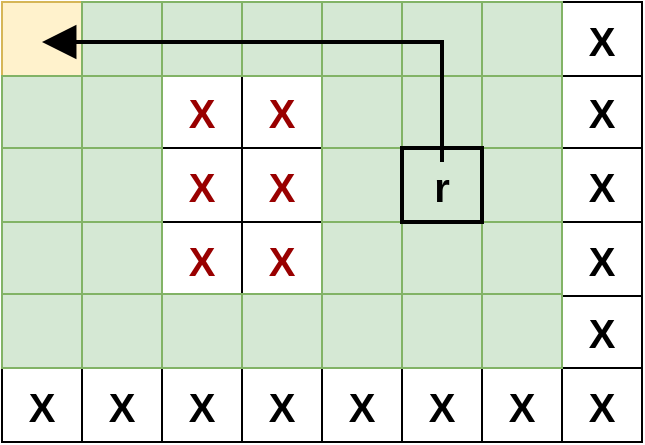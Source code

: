 <mxfile version="14.6.13" type="device"><diagram id="4bUjPhYBL1bc1Y9eAkPL" name="Pagina-1"><mxGraphModel dx="487" dy="282" grid="1" gridSize="10" guides="1" tooltips="1" connect="1" arrows="1" fold="1" page="1" pageScale="1" pageWidth="827" pageHeight="1169" math="0" shadow="0"><root><mxCell id="0"/><mxCell id="1" parent="0"/><mxCell id="dOk6Yb4jo5VdsaK2h5cP-14" value="" style="shape=table;html=1;whiteSpace=wrap;startSize=0;container=1;collapsible=0;childLayout=tableLayout;fontSize=20;fontStyle=1" parent="1" vertex="1"><mxGeometry x="60" y="30" width="320" height="220" as="geometry"/></mxCell><mxCell id="dOk6Yb4jo5VdsaK2h5cP-15" value="" style="shape=partialRectangle;html=1;whiteSpace=wrap;collapsible=0;dropTarget=0;pointerEvents=0;fillColor=none;top=0;left=0;bottom=0;right=0;points=[[0,0.5],[1,0.5]];portConstraint=eastwest;fontSize=20;fontStyle=1" parent="dOk6Yb4jo5VdsaK2h5cP-14" vertex="1"><mxGeometry width="320" height="37" as="geometry"/></mxCell><mxCell id="dOk6Yb4jo5VdsaK2h5cP-16" value="r" style="shape=partialRectangle;html=1;whiteSpace=wrap;connectable=0;overflow=hidden;fillColor=none;top=0;left=0;bottom=0;right=0;fontSize=20;fontStyle=1" parent="dOk6Yb4jo5VdsaK2h5cP-15" vertex="1"><mxGeometry width="40" height="37" as="geometry"/></mxCell><mxCell id="dOk6Yb4jo5VdsaK2h5cP-17" value="" style="shape=partialRectangle;html=1;whiteSpace=wrap;connectable=0;overflow=hidden;fillColor=none;top=0;left=0;bottom=0;right=0;fontSize=20;fontStyle=0" parent="dOk6Yb4jo5VdsaK2h5cP-15" vertex="1"><mxGeometry x="40" width="40" height="37" as="geometry"/></mxCell><mxCell id="dOk6Yb4jo5VdsaK2h5cP-18" value="" style="shape=partialRectangle;html=1;whiteSpace=wrap;connectable=0;overflow=hidden;fillColor=none;top=0;left=0;bottom=0;right=0;fontSize=20;fontStyle=0" parent="dOk6Yb4jo5VdsaK2h5cP-15" vertex="1"><mxGeometry x="80" width="40" height="37" as="geometry"/></mxCell><mxCell id="dOk6Yb4jo5VdsaK2h5cP-19" value="" style="shape=partialRectangle;html=1;whiteSpace=wrap;connectable=0;overflow=hidden;fillColor=none;top=0;left=0;bottom=0;right=0;fontSize=20;fontStyle=0" parent="dOk6Yb4jo5VdsaK2h5cP-15" vertex="1"><mxGeometry x="120" width="40" height="37" as="geometry"/></mxCell><mxCell id="dOk6Yb4jo5VdsaK2h5cP-20" value="" style="shape=partialRectangle;html=1;whiteSpace=wrap;connectable=0;overflow=hidden;fillColor=none;top=0;left=0;bottom=0;right=0;fontSize=20;fontStyle=0" parent="dOk6Yb4jo5VdsaK2h5cP-15" vertex="1"><mxGeometry x="160" width="40" height="37" as="geometry"/></mxCell><mxCell id="dOk6Yb4jo5VdsaK2h5cP-21" value="" style="shape=partialRectangle;html=1;whiteSpace=wrap;connectable=0;overflow=hidden;fillColor=none;top=0;left=0;bottom=0;right=0;fontSize=20;fontStyle=0" parent="dOk6Yb4jo5VdsaK2h5cP-15" vertex="1"><mxGeometry x="200" width="40" height="37" as="geometry"/></mxCell><mxCell id="dOk6Yb4jo5VdsaK2h5cP-22" value="" style="shape=partialRectangle;html=1;whiteSpace=wrap;connectable=0;overflow=hidden;fillColor=none;top=0;left=0;bottom=0;right=0;fontSize=20;fontStyle=0;labelBackgroundColor=#ffffff;" parent="dOk6Yb4jo5VdsaK2h5cP-15" vertex="1"><mxGeometry x="240" width="40" height="37" as="geometry"/></mxCell><mxCell id="dOk6Yb4jo5VdsaK2h5cP-23" value="&lt;font style=&quot;font-size: 20px;&quot;&gt;&lt;span style=&quot;font-size: 20px;&quot;&gt;X&lt;/span&gt;&lt;/font&gt;" style="shape=partialRectangle;html=1;whiteSpace=wrap;connectable=0;overflow=hidden;fillColor=none;top=0;left=0;bottom=0;right=0;fontSize=20;fontStyle=1" parent="dOk6Yb4jo5VdsaK2h5cP-15" vertex="1"><mxGeometry x="280" width="40" height="37" as="geometry"/></mxCell><mxCell id="dOk6Yb4jo5VdsaK2h5cP-24" value="" style="shape=partialRectangle;html=1;whiteSpace=wrap;collapsible=0;dropTarget=0;pointerEvents=0;fillColor=none;top=0;left=0;bottom=0;right=0;points=[[0,0.5],[1,0.5]];portConstraint=eastwest;fontSize=20;fontStyle=1" parent="dOk6Yb4jo5VdsaK2h5cP-14" vertex="1"><mxGeometry y="37" width="320" height="36" as="geometry"/></mxCell><mxCell id="dOk6Yb4jo5VdsaK2h5cP-25" value="" style="shape=partialRectangle;html=1;whiteSpace=wrap;connectable=0;overflow=hidden;fillColor=none;top=0;left=0;bottom=0;right=0;fontSize=20;fontStyle=0" parent="dOk6Yb4jo5VdsaK2h5cP-24" vertex="1"><mxGeometry width="40" height="36" as="geometry"/></mxCell><mxCell id="dOk6Yb4jo5VdsaK2h5cP-26" value="" style="shape=partialRectangle;html=1;whiteSpace=wrap;connectable=0;overflow=hidden;fillColor=none;top=0;left=0;bottom=0;right=0;fontSize=20;fontStyle=0" parent="dOk6Yb4jo5VdsaK2h5cP-24" vertex="1"><mxGeometry x="40" width="40" height="36" as="geometry"/></mxCell><mxCell id="dOk6Yb4jo5VdsaK2h5cP-27" value="X" style="shape=partialRectangle;html=1;whiteSpace=wrap;connectable=0;overflow=hidden;fillColor=none;top=0;left=0;bottom=0;right=0;fontSize=20;fontStyle=1;fontColor=#990000;labelBackgroundColor=#ffffff;" parent="dOk6Yb4jo5VdsaK2h5cP-24" vertex="1"><mxGeometry x="80" width="40" height="36" as="geometry"/></mxCell><mxCell id="dOk6Yb4jo5VdsaK2h5cP-28" value="X" style="shape=partialRectangle;html=1;whiteSpace=wrap;connectable=0;overflow=hidden;fillColor=none;top=0;left=0;bottom=0;right=0;fontSize=20;fontStyle=1;fontColor=#990000;" parent="dOk6Yb4jo5VdsaK2h5cP-24" vertex="1"><mxGeometry x="120" width="40" height="36" as="geometry"/></mxCell><mxCell id="dOk6Yb4jo5VdsaK2h5cP-29" value="" style="shape=partialRectangle;html=1;whiteSpace=wrap;connectable=0;overflow=hidden;fillColor=none;top=0;left=0;bottom=0;right=0;fontSize=20;fontStyle=0" parent="dOk6Yb4jo5VdsaK2h5cP-24" vertex="1"><mxGeometry x="160" width="40" height="36" as="geometry"/></mxCell><mxCell id="dOk6Yb4jo5VdsaK2h5cP-30" value="" style="shape=partialRectangle;html=1;whiteSpace=wrap;connectable=0;overflow=hidden;fillColor=none;top=0;left=0;bottom=0;right=0;fontSize=20;fontStyle=0" parent="dOk6Yb4jo5VdsaK2h5cP-24" vertex="1"><mxGeometry x="200" width="40" height="36" as="geometry"/></mxCell><mxCell id="dOk6Yb4jo5VdsaK2h5cP-31" value="" style="shape=partialRectangle;html=1;whiteSpace=wrap;connectable=0;overflow=hidden;fillColor=none;top=0;left=0;bottom=0;right=0;fontSize=20;fontStyle=0" parent="dOk6Yb4jo5VdsaK2h5cP-24" vertex="1"><mxGeometry x="240" width="40" height="36" as="geometry"/></mxCell><mxCell id="dOk6Yb4jo5VdsaK2h5cP-32" value="X" style="shape=partialRectangle;html=1;whiteSpace=wrap;connectable=0;overflow=hidden;fillColor=none;top=0;left=0;bottom=0;right=0;fontSize=20;fontStyle=1" parent="dOk6Yb4jo5VdsaK2h5cP-24" vertex="1"><mxGeometry x="280" width="40" height="36" as="geometry"/></mxCell><mxCell id="dOk6Yb4jo5VdsaK2h5cP-33" value="" style="shape=partialRectangle;html=1;whiteSpace=wrap;collapsible=0;dropTarget=0;pointerEvents=0;fillColor=none;top=0;left=0;bottom=0;right=0;points=[[0,0.5],[1,0.5]];portConstraint=eastwest;fontSize=20;fontStyle=1" parent="dOk6Yb4jo5VdsaK2h5cP-14" vertex="1"><mxGeometry y="73" width="320" height="37" as="geometry"/></mxCell><mxCell id="dOk6Yb4jo5VdsaK2h5cP-34" value="" style="shape=partialRectangle;html=1;whiteSpace=wrap;connectable=0;overflow=hidden;fillColor=none;top=0;left=0;bottom=0;right=0;fontSize=20;fontStyle=0" parent="dOk6Yb4jo5VdsaK2h5cP-33" vertex="1"><mxGeometry width="40" height="37" as="geometry"/></mxCell><mxCell id="dOk6Yb4jo5VdsaK2h5cP-35" value="" style="shape=partialRectangle;html=1;whiteSpace=wrap;connectable=0;overflow=hidden;fillColor=none;top=0;left=0;bottom=0;right=0;fontSize=20;fontStyle=0" parent="dOk6Yb4jo5VdsaK2h5cP-33" vertex="1"><mxGeometry x="40" width="40" height="37" as="geometry"/></mxCell><mxCell id="dOk6Yb4jo5VdsaK2h5cP-36" value="X" style="shape=partialRectangle;html=1;whiteSpace=wrap;connectable=0;overflow=hidden;fillColor=none;top=0;left=0;bottom=0;right=0;fontSize=20;fontStyle=1;fontColor=#990000;" parent="dOk6Yb4jo5VdsaK2h5cP-33" vertex="1"><mxGeometry x="80" width="40" height="37" as="geometry"/></mxCell><mxCell id="dOk6Yb4jo5VdsaK2h5cP-37" value="X" style="shape=partialRectangle;html=1;whiteSpace=wrap;connectable=0;overflow=hidden;fillColor=none;top=0;left=0;bottom=0;right=0;fontSize=20;fontStyle=1;fontColor=#990000;" parent="dOk6Yb4jo5VdsaK2h5cP-33" vertex="1"><mxGeometry x="120" width="40" height="37" as="geometry"/></mxCell><mxCell id="dOk6Yb4jo5VdsaK2h5cP-38" value="" style="shape=partialRectangle;html=1;whiteSpace=wrap;connectable=0;overflow=hidden;fillColor=none;top=0;left=0;bottom=0;right=0;fontSize=20;fontStyle=0" parent="dOk6Yb4jo5VdsaK2h5cP-33" vertex="1"><mxGeometry x="160" width="40" height="37" as="geometry"/></mxCell><mxCell id="dOk6Yb4jo5VdsaK2h5cP-39" value="" style="shape=partialRectangle;html=1;whiteSpace=wrap;connectable=0;overflow=hidden;fillColor=none;top=0;left=0;bottom=0;right=0;fontSize=20;fontStyle=0" parent="dOk6Yb4jo5VdsaK2h5cP-33" vertex="1"><mxGeometry x="200" width="40" height="37" as="geometry"/></mxCell><mxCell id="dOk6Yb4jo5VdsaK2h5cP-40" value="" style="shape=partialRectangle;html=1;whiteSpace=wrap;connectable=0;overflow=hidden;fillColor=none;top=0;left=0;bottom=0;right=0;fontSize=20;fontStyle=0" parent="dOk6Yb4jo5VdsaK2h5cP-33" vertex="1"><mxGeometry x="240" width="40" height="37" as="geometry"/></mxCell><mxCell id="dOk6Yb4jo5VdsaK2h5cP-41" value="X" style="shape=partialRectangle;html=1;whiteSpace=wrap;connectable=0;overflow=hidden;fillColor=none;top=0;left=0;bottom=0;right=0;fontSize=20;fontStyle=1" parent="dOk6Yb4jo5VdsaK2h5cP-33" vertex="1"><mxGeometry x="280" width="40" height="37" as="geometry"/></mxCell><mxCell id="dOk6Yb4jo5VdsaK2h5cP-42" value="" style="shape=partialRectangle;html=1;whiteSpace=wrap;collapsible=0;dropTarget=0;pointerEvents=0;fillColor=none;top=0;left=0;bottom=0;right=0;points=[[0,0.5],[1,0.5]];portConstraint=eastwest;fontSize=20;fontStyle=1" parent="dOk6Yb4jo5VdsaK2h5cP-14" vertex="1"><mxGeometry y="110" width="320" height="37" as="geometry"/></mxCell><mxCell id="dOk6Yb4jo5VdsaK2h5cP-43" value="" style="shape=partialRectangle;html=1;whiteSpace=wrap;connectable=0;overflow=hidden;fillColor=none;top=0;left=0;bottom=0;right=0;fontSize=20;fontStyle=0" parent="dOk6Yb4jo5VdsaK2h5cP-42" vertex="1"><mxGeometry width="40" height="37" as="geometry"/></mxCell><mxCell id="dOk6Yb4jo5VdsaK2h5cP-44" value="" style="shape=partialRectangle;html=1;whiteSpace=wrap;connectable=0;overflow=hidden;fillColor=none;top=0;left=0;bottom=0;right=0;fontSize=20;fontStyle=0" parent="dOk6Yb4jo5VdsaK2h5cP-42" vertex="1"><mxGeometry x="40" width="40" height="37" as="geometry"/></mxCell><mxCell id="dOk6Yb4jo5VdsaK2h5cP-45" value="X" style="shape=partialRectangle;html=1;whiteSpace=wrap;connectable=0;overflow=hidden;fillColor=none;top=0;left=0;bottom=0;right=0;fontSize=20;fontStyle=1;fontColor=#990000;" parent="dOk6Yb4jo5VdsaK2h5cP-42" vertex="1"><mxGeometry x="80" width="40" height="37" as="geometry"/></mxCell><mxCell id="dOk6Yb4jo5VdsaK2h5cP-46" value="X" style="shape=partialRectangle;html=1;whiteSpace=wrap;connectable=0;overflow=hidden;fillColor=none;top=0;left=0;bottom=0;right=0;fontSize=20;fontStyle=1;fontColor=#990000;" parent="dOk6Yb4jo5VdsaK2h5cP-42" vertex="1"><mxGeometry x="120" width="40" height="37" as="geometry"/></mxCell><mxCell id="dOk6Yb4jo5VdsaK2h5cP-47" value="" style="shape=partialRectangle;html=1;whiteSpace=wrap;connectable=0;overflow=hidden;fillColor=none;top=0;left=0;bottom=0;right=0;fontSize=20;fontStyle=0" parent="dOk6Yb4jo5VdsaK2h5cP-42" vertex="1"><mxGeometry x="160" width="40" height="37" as="geometry"/></mxCell><mxCell id="dOk6Yb4jo5VdsaK2h5cP-48" value="" style="shape=partialRectangle;html=1;whiteSpace=wrap;connectable=0;overflow=hidden;fillColor=none;top=0;left=0;bottom=0;right=0;fontSize=20;fontStyle=0" parent="dOk6Yb4jo5VdsaK2h5cP-42" vertex="1"><mxGeometry x="200" width="40" height="37" as="geometry"/></mxCell><mxCell id="dOk6Yb4jo5VdsaK2h5cP-49" value="" style="shape=partialRectangle;html=1;whiteSpace=wrap;connectable=0;overflow=hidden;fillColor=none;top=0;left=0;bottom=0;right=0;fontSize=20;fontStyle=0" parent="dOk6Yb4jo5VdsaK2h5cP-42" vertex="1"><mxGeometry x="240" width="40" height="37" as="geometry"/></mxCell><mxCell id="dOk6Yb4jo5VdsaK2h5cP-50" value="X" style="shape=partialRectangle;html=1;whiteSpace=wrap;connectable=0;overflow=hidden;fillColor=none;top=0;left=0;bottom=0;right=0;fontSize=20;fontStyle=1" parent="dOk6Yb4jo5VdsaK2h5cP-42" vertex="1"><mxGeometry x="280" width="40" height="37" as="geometry"/></mxCell><mxCell id="dOk6Yb4jo5VdsaK2h5cP-51" value="" style="shape=partialRectangle;html=1;whiteSpace=wrap;collapsible=0;dropTarget=0;pointerEvents=0;fillColor=none;top=0;left=0;bottom=0;right=0;points=[[0,0.5],[1,0.5]];portConstraint=eastwest;fontSize=20;fontStyle=1" parent="dOk6Yb4jo5VdsaK2h5cP-14" vertex="1"><mxGeometry y="147" width="320" height="36" as="geometry"/></mxCell><mxCell id="dOk6Yb4jo5VdsaK2h5cP-52" value="" style="shape=partialRectangle;html=1;whiteSpace=wrap;connectable=0;overflow=hidden;fillColor=none;top=0;left=0;bottom=0;right=0;fontSize=20;fontStyle=0" parent="dOk6Yb4jo5VdsaK2h5cP-51" vertex="1"><mxGeometry width="40" height="36" as="geometry"/></mxCell><mxCell id="dOk6Yb4jo5VdsaK2h5cP-53" value="" style="shape=partialRectangle;html=1;whiteSpace=wrap;connectable=0;overflow=hidden;fillColor=none;top=0;left=0;bottom=0;right=0;fontSize=20;fontStyle=0" parent="dOk6Yb4jo5VdsaK2h5cP-51" vertex="1"><mxGeometry x="40" width="40" height="36" as="geometry"/></mxCell><mxCell id="dOk6Yb4jo5VdsaK2h5cP-54" value="" style="shape=partialRectangle;html=1;whiteSpace=wrap;connectable=0;overflow=hidden;fillColor=none;top=0;left=0;bottom=0;right=0;fontSize=20;fontStyle=0" parent="dOk6Yb4jo5VdsaK2h5cP-51" vertex="1"><mxGeometry x="80" width="40" height="36" as="geometry"/></mxCell><mxCell id="dOk6Yb4jo5VdsaK2h5cP-55" value="" style="shape=partialRectangle;html=1;whiteSpace=wrap;connectable=0;overflow=hidden;fillColor=none;top=0;left=0;bottom=0;right=0;fontSize=20;fontStyle=0" parent="dOk6Yb4jo5VdsaK2h5cP-51" vertex="1"><mxGeometry x="120" width="40" height="36" as="geometry"/></mxCell><mxCell id="dOk6Yb4jo5VdsaK2h5cP-56" value="" style="shape=partialRectangle;html=1;whiteSpace=wrap;connectable=0;overflow=hidden;fillColor=none;top=0;left=0;bottom=0;right=0;fontSize=20;fontStyle=0" parent="dOk6Yb4jo5VdsaK2h5cP-51" vertex="1"><mxGeometry x="160" width="40" height="36" as="geometry"/></mxCell><mxCell id="dOk6Yb4jo5VdsaK2h5cP-57" value="" style="shape=partialRectangle;html=1;whiteSpace=wrap;connectable=0;overflow=hidden;fillColor=none;top=0;left=0;bottom=0;right=0;fontSize=20;fontStyle=0" parent="dOk6Yb4jo5VdsaK2h5cP-51" vertex="1"><mxGeometry x="200" width="40" height="36" as="geometry"/></mxCell><mxCell id="dOk6Yb4jo5VdsaK2h5cP-58" value="" style="shape=partialRectangle;html=1;whiteSpace=wrap;connectable=0;overflow=hidden;fillColor=none;top=0;left=0;bottom=0;right=0;fontSize=20;fontStyle=0" parent="dOk6Yb4jo5VdsaK2h5cP-51" vertex="1"><mxGeometry x="240" width="40" height="36" as="geometry"/></mxCell><mxCell id="dOk6Yb4jo5VdsaK2h5cP-59" value="X" style="shape=partialRectangle;html=1;whiteSpace=wrap;connectable=0;overflow=hidden;fillColor=none;top=0;left=0;bottom=0;right=0;fontSize=20;fontStyle=1" parent="dOk6Yb4jo5VdsaK2h5cP-51" vertex="1"><mxGeometry x="280" width="40" height="36" as="geometry"/></mxCell><mxCell id="dOk6Yb4jo5VdsaK2h5cP-60" value="" style="shape=partialRectangle;html=1;whiteSpace=wrap;collapsible=0;dropTarget=0;pointerEvents=0;fillColor=none;top=0;left=0;bottom=0;right=0;points=[[0,0.5],[1,0.5]];portConstraint=eastwest;fontSize=20;fontStyle=1" parent="dOk6Yb4jo5VdsaK2h5cP-14" vertex="1"><mxGeometry y="183" width="320" height="37" as="geometry"/></mxCell><mxCell id="dOk6Yb4jo5VdsaK2h5cP-61" value="X" style="shape=partialRectangle;html=1;whiteSpace=wrap;connectable=0;overflow=hidden;fillColor=none;top=0;left=0;bottom=0;right=0;fontSize=20;fontStyle=1" parent="dOk6Yb4jo5VdsaK2h5cP-60" vertex="1"><mxGeometry width="40" height="37" as="geometry"/></mxCell><mxCell id="dOk6Yb4jo5VdsaK2h5cP-62" value="X" style="shape=partialRectangle;html=1;whiteSpace=wrap;connectable=0;overflow=hidden;fillColor=none;top=0;left=0;bottom=0;right=0;fontSize=20;fontStyle=1" parent="dOk6Yb4jo5VdsaK2h5cP-60" vertex="1"><mxGeometry x="40" width="40" height="37" as="geometry"/></mxCell><mxCell id="dOk6Yb4jo5VdsaK2h5cP-63" value="X" style="shape=partialRectangle;html=1;whiteSpace=wrap;connectable=0;overflow=hidden;fillColor=none;top=0;left=0;bottom=0;right=0;fontSize=20;fontStyle=1" parent="dOk6Yb4jo5VdsaK2h5cP-60" vertex="1"><mxGeometry x="80" width="40" height="37" as="geometry"/></mxCell><mxCell id="dOk6Yb4jo5VdsaK2h5cP-64" value="X" style="shape=partialRectangle;html=1;whiteSpace=wrap;connectable=0;overflow=hidden;fillColor=none;top=0;left=0;bottom=0;right=0;fontSize=20;fontStyle=1" parent="dOk6Yb4jo5VdsaK2h5cP-60" vertex="1"><mxGeometry x="120" width="40" height="37" as="geometry"/></mxCell><mxCell id="dOk6Yb4jo5VdsaK2h5cP-65" value="X" style="shape=partialRectangle;html=1;whiteSpace=wrap;connectable=0;overflow=hidden;fillColor=none;top=0;left=0;bottom=0;right=0;fontSize=20;fontStyle=1" parent="dOk6Yb4jo5VdsaK2h5cP-60" vertex="1"><mxGeometry x="160" width="40" height="37" as="geometry"/></mxCell><mxCell id="dOk6Yb4jo5VdsaK2h5cP-66" value="X" style="shape=partialRectangle;html=1;whiteSpace=wrap;connectable=0;overflow=hidden;fillColor=none;top=0;left=0;bottom=0;right=0;fontSize=20;fontStyle=1" parent="dOk6Yb4jo5VdsaK2h5cP-60" vertex="1"><mxGeometry x="200" width="40" height="37" as="geometry"/></mxCell><mxCell id="dOk6Yb4jo5VdsaK2h5cP-67" value="X" style="shape=partialRectangle;html=1;whiteSpace=wrap;connectable=0;overflow=hidden;fillColor=none;top=0;left=0;bottom=0;right=0;fontSize=20;fontStyle=1" parent="dOk6Yb4jo5VdsaK2h5cP-60" vertex="1"><mxGeometry x="240" width="40" height="37" as="geometry"/></mxCell><mxCell id="dOk6Yb4jo5VdsaK2h5cP-68" value="X" style="shape=partialRectangle;html=1;whiteSpace=wrap;connectable=0;overflow=hidden;fillColor=none;top=0;left=0;bottom=0;right=0;fontSize=20;fontStyle=1" parent="dOk6Yb4jo5VdsaK2h5cP-60" vertex="1"><mxGeometry x="280" width="40" height="37" as="geometry"/></mxCell><mxCell id="0n_MGTAHzKU3WrxGf3za-1" value="" style="rounded=0;whiteSpace=wrap;html=1;labelBackgroundColor=none;fontSize=20;fillColor=#fff2cc;strokeColor=#d6b656;fontStyle=1" parent="1" vertex="1"><mxGeometry x="60" y="30" width="40" height="37" as="geometry"/></mxCell><mxCell id="r-FBQD-wVExblQh5IfdU-1" value="" style="rounded=0;whiteSpace=wrap;html=1;labelBackgroundColor=none;fontSize=20;fillColor=#d5e8d4;strokeColor=#82b366;fontStyle=1" parent="1" vertex="1"><mxGeometry x="60" y="67" width="40" height="37" as="geometry"/></mxCell><mxCell id="r-FBQD-wVExblQh5IfdU-2" value="" style="rounded=0;whiteSpace=wrap;html=1;labelBackgroundColor=none;fontSize=20;fillColor=#d5e8d4;strokeColor=#82b366;fontStyle=1" parent="1" vertex="1"><mxGeometry x="60" y="103" width="40" height="37" as="geometry"/></mxCell><mxCell id="r-FBQD-wVExblQh5IfdU-3" value="" style="rounded=0;whiteSpace=wrap;html=1;labelBackgroundColor=none;fontSize=20;fillColor=#d5e8d4;strokeColor=#82b366;fontStyle=1" parent="1" vertex="1"><mxGeometry x="60" y="140" width="40" height="37" as="geometry"/></mxCell><mxCell id="r-FBQD-wVExblQh5IfdU-4" value="" style="rounded=0;whiteSpace=wrap;html=1;labelBackgroundColor=none;fontSize=20;fillColor=#d5e8d4;strokeColor=#82b366;fontStyle=1" parent="1" vertex="1"><mxGeometry x="60" y="176" width="40" height="37" as="geometry"/></mxCell><mxCell id="r-FBQD-wVExblQh5IfdU-5" value="" style="shape=partialRectangle;html=1;whiteSpace=wrap;connectable=0;overflow=hidden;fillColor=none;top=0;left=0;bottom=0;right=0;fontSize=20;fontStyle=0" parent="1" vertex="1"><mxGeometry x="100" y="67" width="40" height="36" as="geometry"/></mxCell><mxCell id="r-FBQD-wVExblQh5IfdU-6" value="" style="shape=partialRectangle;html=1;whiteSpace=wrap;connectable=0;overflow=hidden;fillColor=none;top=0;left=0;bottom=0;right=0;fontSize=20;fontStyle=0" parent="1" vertex="1"><mxGeometry x="100" y="103" width="40" height="37" as="geometry"/></mxCell><mxCell id="r-FBQD-wVExblQh5IfdU-7" value="" style="shape=partialRectangle;html=1;whiteSpace=wrap;connectable=0;overflow=hidden;fillColor=none;top=0;left=0;bottom=0;right=0;fontSize=20;fontStyle=0" parent="1" vertex="1"><mxGeometry x="100" y="140" width="40" height="37" as="geometry"/></mxCell><mxCell id="r-FBQD-wVExblQh5IfdU-8" value="" style="shape=partialRectangle;html=1;whiteSpace=wrap;connectable=0;overflow=hidden;fillColor=none;top=0;left=0;bottom=0;right=0;fontSize=20;fontStyle=0" parent="1" vertex="1"><mxGeometry x="100" y="177" width="40" height="36" as="geometry"/></mxCell><mxCell id="r-FBQD-wVExblQh5IfdU-9" value="" style="rounded=0;whiteSpace=wrap;html=1;labelBackgroundColor=none;fontSize=20;fillColor=#d5e8d4;strokeColor=#82b366;fontStyle=1" parent="1" vertex="1"><mxGeometry x="100" y="67" width="40" height="37" as="geometry"/></mxCell><mxCell id="r-FBQD-wVExblQh5IfdU-10" value="" style="rounded=0;whiteSpace=wrap;html=1;labelBackgroundColor=none;fontSize=20;fillColor=#d5e8d4;strokeColor=#82b366;fontStyle=1" parent="1" vertex="1"><mxGeometry x="100" y="103" width="40" height="37" as="geometry"/></mxCell><mxCell id="r-FBQD-wVExblQh5IfdU-11" value="" style="rounded=0;whiteSpace=wrap;html=1;labelBackgroundColor=none;fontSize=20;fillColor=#d5e8d4;strokeColor=#82b366;fontStyle=1" parent="1" vertex="1"><mxGeometry x="100" y="140" width="40" height="37" as="geometry"/></mxCell><mxCell id="r-FBQD-wVExblQh5IfdU-12" value="" style="rounded=0;whiteSpace=wrap;html=1;labelBackgroundColor=none;fontSize=20;fillColor=#d5e8d4;strokeColor=#82b366;fontStyle=1" parent="1" vertex="1"><mxGeometry x="100" y="176" width="40" height="37" as="geometry"/></mxCell><mxCell id="r-FBQD-wVExblQh5IfdU-22" value="" style="shape=partialRectangle;html=1;whiteSpace=wrap;connectable=0;overflow=hidden;fillColor=none;top=0;left=0;bottom=0;right=0;fontSize=20;fontStyle=0" parent="1" vertex="1"><mxGeometry x="220" y="67" width="40" height="36" as="geometry"/></mxCell><mxCell id="r-FBQD-wVExblQh5IfdU-23" value="" style="shape=partialRectangle;html=1;whiteSpace=wrap;connectable=0;overflow=hidden;fillColor=none;top=0;left=0;bottom=0;right=0;fontSize=20;fontStyle=0" parent="1" vertex="1"><mxGeometry x="220" y="103" width="40" height="37" as="geometry"/></mxCell><mxCell id="r-FBQD-wVExblQh5IfdU-24" value="" style="shape=partialRectangle;html=1;whiteSpace=wrap;connectable=0;overflow=hidden;fillColor=none;top=0;left=0;bottom=0;right=0;fontSize=20;fontStyle=0" parent="1" vertex="1"><mxGeometry x="220" y="140" width="40" height="37" as="geometry"/></mxCell><mxCell id="r-FBQD-wVExblQh5IfdU-25" value="" style="shape=partialRectangle;html=1;whiteSpace=wrap;connectable=0;overflow=hidden;fillColor=none;top=0;left=0;bottom=0;right=0;fontSize=20;fontStyle=0" parent="1" vertex="1"><mxGeometry x="220" y="177" width="40" height="36" as="geometry"/></mxCell><mxCell id="r-FBQD-wVExblQh5IfdU-26" value="" style="rounded=0;whiteSpace=wrap;html=1;labelBackgroundColor=none;fontSize=20;fillColor=#d5e8d4;strokeColor=#82b366;fontStyle=1" parent="1" vertex="1"><mxGeometry x="220" y="67" width="40" height="37" as="geometry"/></mxCell><mxCell id="r-FBQD-wVExblQh5IfdU-27" value="" style="rounded=0;whiteSpace=wrap;html=1;labelBackgroundColor=none;fontSize=20;fillColor=#d5e8d4;strokeColor=#82b366;fontStyle=1" parent="1" vertex="1"><mxGeometry x="220" y="103" width="40" height="37" as="geometry"/></mxCell><mxCell id="r-FBQD-wVExblQh5IfdU-28" value="" style="rounded=0;whiteSpace=wrap;html=1;labelBackgroundColor=none;fontSize=20;fillColor=#d5e8d4;strokeColor=#82b366;fontStyle=1" parent="1" vertex="1"><mxGeometry x="220" y="140" width="40" height="37" as="geometry"/></mxCell><mxCell id="r-FBQD-wVExblQh5IfdU-29" value="" style="rounded=0;whiteSpace=wrap;html=1;labelBackgroundColor=none;fontSize=20;fillColor=#d5e8d4;strokeColor=#82b366;fontStyle=1" parent="1" vertex="1"><mxGeometry x="220" y="176" width="40" height="37" as="geometry"/></mxCell><mxCell id="r-FBQD-wVExblQh5IfdU-30" value="" style="shape=partialRectangle;html=1;whiteSpace=wrap;connectable=0;overflow=hidden;fillColor=none;top=0;left=0;bottom=0;right=0;fontSize=20;fontStyle=0" parent="1" vertex="1"><mxGeometry x="260" y="67" width="40" height="36" as="geometry"/></mxCell><mxCell id="r-FBQD-wVExblQh5IfdU-31" value="" style="shape=partialRectangle;html=1;whiteSpace=wrap;connectable=0;overflow=hidden;fillColor=none;top=0;left=0;bottom=0;right=0;fontSize=20;fontStyle=0" parent="1" vertex="1"><mxGeometry x="260" y="103" width="40" height="37" as="geometry"/></mxCell><mxCell id="r-FBQD-wVExblQh5IfdU-32" value="" style="shape=partialRectangle;html=1;whiteSpace=wrap;connectable=0;overflow=hidden;fillColor=none;top=0;left=0;bottom=0;right=0;fontSize=20;fontStyle=0" parent="1" vertex="1"><mxGeometry x="260" y="140" width="40" height="37" as="geometry"/></mxCell><mxCell id="r-FBQD-wVExblQh5IfdU-33" value="" style="shape=partialRectangle;html=1;whiteSpace=wrap;connectable=0;overflow=hidden;fillColor=none;top=0;left=0;bottom=0;right=0;fontSize=20;fontStyle=0" parent="1" vertex="1"><mxGeometry x="260" y="177" width="40" height="36" as="geometry"/></mxCell><mxCell id="r-FBQD-wVExblQh5IfdU-34" value="" style="rounded=0;whiteSpace=wrap;html=1;labelBackgroundColor=none;fontSize=20;fillColor=#d5e8d4;strokeColor=#82b366;fontStyle=1" parent="1" vertex="1"><mxGeometry x="260" y="67" width="40" height="37" as="geometry"/></mxCell><mxCell id="r-FBQD-wVExblQh5IfdU-36" value="" style="rounded=0;whiteSpace=wrap;html=1;labelBackgroundColor=none;fontSize=20;fillColor=#d5e8d4;strokeColor=#82b366;fontStyle=1" parent="1" vertex="1"><mxGeometry x="260" y="140" width="40" height="37" as="geometry"/></mxCell><mxCell id="r-FBQD-wVExblQh5IfdU-37" value="" style="rounded=0;whiteSpace=wrap;html=1;labelBackgroundColor=none;fontSize=20;fillColor=#d5e8d4;strokeColor=#82b366;fontStyle=1" parent="1" vertex="1"><mxGeometry x="260" y="176" width="40" height="37" as="geometry"/></mxCell><mxCell id="r-FBQD-wVExblQh5IfdU-38" value="" style="shape=partialRectangle;html=1;whiteSpace=wrap;connectable=0;overflow=hidden;fillColor=none;top=0;left=0;bottom=0;right=0;fontSize=20;fontStyle=0" parent="1" vertex="1"><mxGeometry x="300" y="67" width="40" height="36" as="geometry"/></mxCell><mxCell id="r-FBQD-wVExblQh5IfdU-39" value="" style="shape=partialRectangle;html=1;whiteSpace=wrap;connectable=0;overflow=hidden;fillColor=none;top=0;left=0;bottom=0;right=0;fontSize=20;fontStyle=0" parent="1" vertex="1"><mxGeometry x="300" y="103" width="40" height="37" as="geometry"/></mxCell><mxCell id="r-FBQD-wVExblQh5IfdU-40" value="" style="shape=partialRectangle;html=1;whiteSpace=wrap;connectable=0;overflow=hidden;fillColor=none;top=0;left=0;bottom=0;right=0;fontSize=20;fontStyle=0" parent="1" vertex="1"><mxGeometry x="300" y="140" width="40" height="37" as="geometry"/></mxCell><mxCell id="r-FBQD-wVExblQh5IfdU-41" value="" style="shape=partialRectangle;html=1;whiteSpace=wrap;connectable=0;overflow=hidden;fillColor=none;top=0;left=0;bottom=0;right=0;fontSize=20;fontStyle=0" parent="1" vertex="1"><mxGeometry x="300" y="177" width="40" height="36" as="geometry"/></mxCell><mxCell id="r-FBQD-wVExblQh5IfdU-42" value="" style="rounded=0;whiteSpace=wrap;html=1;labelBackgroundColor=none;fontSize=20;fillColor=#d5e8d4;strokeColor=#82b366;fontStyle=1" parent="1" vertex="1"><mxGeometry x="300" y="67" width="40" height="37" as="geometry"/></mxCell><mxCell id="r-FBQD-wVExblQh5IfdU-43" value="" style="rounded=0;whiteSpace=wrap;html=1;labelBackgroundColor=none;fontSize=20;fillColor=#d5e8d4;strokeColor=#82b366;fontStyle=1" parent="1" vertex="1"><mxGeometry x="300" y="103" width="40" height="37" as="geometry"/></mxCell><mxCell id="r-FBQD-wVExblQh5IfdU-44" value="" style="rounded=0;whiteSpace=wrap;html=1;labelBackgroundColor=none;fontSize=20;fillColor=#d5e8d4;strokeColor=#82b366;fontStyle=1" parent="1" vertex="1"><mxGeometry x="300" y="140" width="40" height="37" as="geometry"/></mxCell><mxCell id="r-FBQD-wVExblQh5IfdU-45" value="" style="rounded=0;whiteSpace=wrap;html=1;labelBackgroundColor=none;fontSize=20;fillColor=#d5e8d4;strokeColor=#82b366;fontStyle=1" parent="1" vertex="1"><mxGeometry x="300" y="176" width="40" height="37" as="geometry"/></mxCell><mxCell id="r-FBQD-wVExblQh5IfdU-46" value="" style="rounded=0;whiteSpace=wrap;html=1;labelBackgroundColor=none;fontSize=20;fillColor=#d5e8d4;strokeColor=#82b366;fontStyle=1" parent="1" vertex="1"><mxGeometry x="140" y="176" width="40" height="37" as="geometry"/></mxCell><mxCell id="r-FBQD-wVExblQh5IfdU-47" value="" style="rounded=0;whiteSpace=wrap;html=1;labelBackgroundColor=none;fontSize=20;fillColor=#d5e8d4;strokeColor=#82b366;fontStyle=1" parent="1" vertex="1"><mxGeometry x="180" y="176" width="40" height="37" as="geometry"/></mxCell><mxCell id="r-FBQD-wVExblQh5IfdU-48" value="" style="shape=partialRectangle;html=1;whiteSpace=wrap;connectable=0;overflow=hidden;fillColor=none;top=0;left=0;bottom=0;right=0;fontSize=20;fontStyle=0" parent="1" vertex="1"><mxGeometry x="100" y="31" width="40" height="36" as="geometry"/></mxCell><mxCell id="r-FBQD-wVExblQh5IfdU-49" value="" style="shape=partialRectangle;html=1;whiteSpace=wrap;connectable=0;overflow=hidden;fillColor=none;top=0;left=0;bottom=0;right=0;fontSize=20;fontStyle=0" parent="1" vertex="1"><mxGeometry x="140" y="31" width="40" height="36" as="geometry"/></mxCell><mxCell id="r-FBQD-wVExblQh5IfdU-50" value="" style="shape=partialRectangle;html=1;whiteSpace=wrap;connectable=0;overflow=hidden;fillColor=none;top=0;left=0;bottom=0;right=0;fontSize=20;fontStyle=0" parent="1" vertex="1"><mxGeometry x="180" y="31" width="40" height="36" as="geometry"/></mxCell><mxCell id="r-FBQD-wVExblQh5IfdU-51" value="" style="shape=partialRectangle;html=1;whiteSpace=wrap;connectable=0;overflow=hidden;fillColor=none;top=0;left=0;bottom=0;right=0;fontSize=20;fontStyle=0" parent="1" vertex="1"><mxGeometry x="220" y="31" width="40" height="36" as="geometry"/></mxCell><mxCell id="r-FBQD-wVExblQh5IfdU-52" value="" style="shape=partialRectangle;html=1;whiteSpace=wrap;connectable=0;overflow=hidden;fillColor=none;top=0;left=0;bottom=0;right=0;fontSize=20;fontStyle=0" parent="1" vertex="1"><mxGeometry x="260" y="31" width="40" height="36" as="geometry"/></mxCell><mxCell id="r-FBQD-wVExblQh5IfdU-53" value="" style="rounded=0;whiteSpace=wrap;html=1;labelBackgroundColor=none;fontSize=20;fillColor=#d5e8d4;strokeColor=#82b366;fontStyle=1" parent="1" vertex="1"><mxGeometry x="100" y="30" width="40" height="37" as="geometry"/></mxCell><mxCell id="r-FBQD-wVExblQh5IfdU-54" value="" style="shape=partialRectangle;html=1;whiteSpace=wrap;connectable=0;overflow=hidden;fillColor=none;top=0;left=0;bottom=0;right=0;fontSize=20;fontStyle=0" parent="1" vertex="1"><mxGeometry x="140" y="31" width="40" height="36" as="geometry"/></mxCell><mxCell id="r-FBQD-wVExblQh5IfdU-55" value="" style="rounded=0;whiteSpace=wrap;html=1;labelBackgroundColor=none;fontSize=20;fillColor=#d5e8d4;strokeColor=#82b366;fontStyle=1" parent="1" vertex="1"><mxGeometry x="140" y="30" width="40" height="37" as="geometry"/></mxCell><mxCell id="r-FBQD-wVExblQh5IfdU-56" value="" style="shape=partialRectangle;html=1;whiteSpace=wrap;connectable=0;overflow=hidden;fillColor=none;top=0;left=0;bottom=0;right=0;fontSize=20;fontStyle=0" parent="1" vertex="1"><mxGeometry x="260" y="31" width="40" height="36" as="geometry"/></mxCell><mxCell id="r-FBQD-wVExblQh5IfdU-57" value="" style="rounded=0;whiteSpace=wrap;html=1;labelBackgroundColor=none;fontSize=20;fillColor=#d5e8d4;strokeColor=#82b366;fontStyle=1" parent="1" vertex="1"><mxGeometry x="260" y="30" width="40" height="37" as="geometry"/></mxCell><mxCell id="r-FBQD-wVExblQh5IfdU-58" value="" style="rounded=0;whiteSpace=wrap;html=1;labelBackgroundColor=none;fontSize=20;fillColor=#d5e8d4;strokeColor=#82b366;fontStyle=1" parent="1" vertex="1"><mxGeometry x="180" y="30" width="40" height="37" as="geometry"/></mxCell><mxCell id="r-FBQD-wVExblQh5IfdU-59" value="" style="rounded=0;whiteSpace=wrap;html=1;labelBackgroundColor=none;fontSize=20;fillColor=#d5e8d4;strokeColor=#82b366;fontStyle=1" parent="1" vertex="1"><mxGeometry x="220" y="30" width="40" height="37" as="geometry"/></mxCell><mxCell id="yZbmyrSQq4dOyQwnfSmZ-1" value="" style="rounded=0;whiteSpace=wrap;html=1;labelBackgroundColor=none;fontSize=20;fillColor=#d5e8d4;strokeColor=#82b366;fontStyle=1" vertex="1" parent="1"><mxGeometry x="300" y="30" width="40" height="37" as="geometry"/></mxCell><mxCell id="r-FBQD-wVExblQh5IfdU-35" value="r" style="rounded=0;whiteSpace=wrap;html=1;labelBackgroundColor=none;fontSize=20;fillColor=#d5e8d4;fontStyle=1;strokeWidth=2;" parent="1" vertex="1"><mxGeometry x="260" y="103" width="40" height="37" as="geometry"/></mxCell><mxCell id="yZbmyrSQq4dOyQwnfSmZ-2" style="edgeStyle=orthogonalEdgeStyle;rounded=0;orthogonalLoop=1;jettySize=auto;html=1;exitX=0.5;exitY=0.189;exitDx=0;exitDy=0;strokeWidth=2;endArrow=block;endFill=1;endSize=12;entryX=0.5;entryY=0.541;entryDx=0;entryDy=0;entryPerimeter=0;exitPerimeter=0;" edge="1" parent="1" source="r-FBQD-wVExblQh5IfdU-35" target="0n_MGTAHzKU3WrxGf3za-1"><mxGeometry relative="1" as="geometry"><mxPoint x="100" y="50" as="targetPoint"/><Array as="points"><mxPoint x="280" y="50"/></Array></mxGeometry></mxCell></root></mxGraphModel></diagram></mxfile>